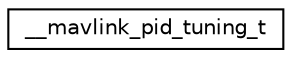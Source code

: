 digraph "Graphical Class Hierarchy"
{
 // INTERACTIVE_SVG=YES
  edge [fontname="Helvetica",fontsize="10",labelfontname="Helvetica",labelfontsize="10"];
  node [fontname="Helvetica",fontsize="10",shape=record];
  rankdir="LR";
  Node1 [label="__mavlink_pid_tuning_t",height=0.2,width=0.4,color="black", fillcolor="white", style="filled",URL="$struct____mavlink__pid__tuning__t.html"];
}
